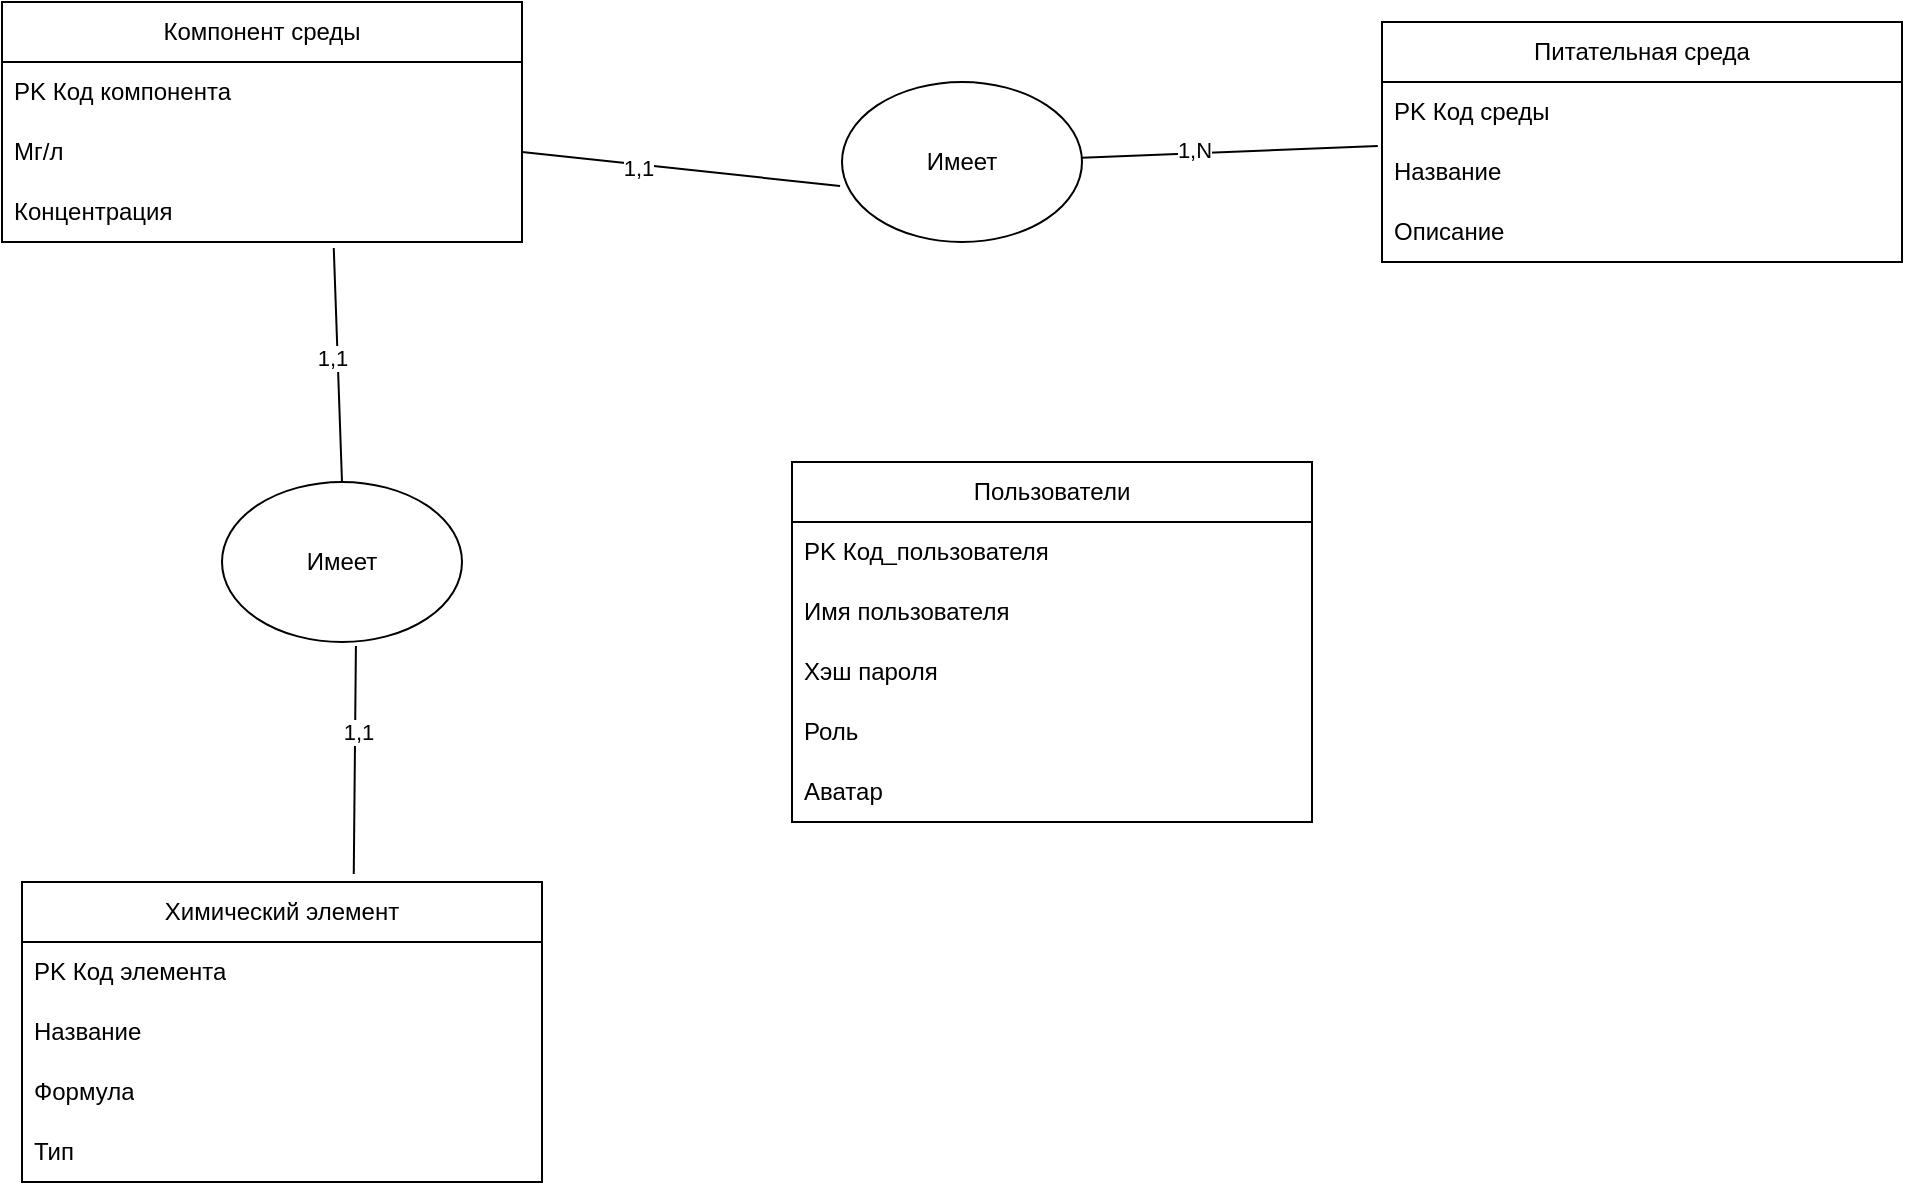<mxfile version="22.1.11" type="github">
  <diagram name="Page-1" id="AwYpYXXlwSJVcpRkPnyy">
    <mxGraphModel dx="2250" dy="738" grid="1" gridSize="10" guides="1" tooltips="1" connect="1" arrows="1" fold="1" page="1" pageScale="1" pageWidth="850" pageHeight="1100" math="0" shadow="0">
      <root>
        <mxCell id="0" />
        <mxCell id="1" parent="0" />
        <mxCell id="7SZm2HDbBHG98LXLnaz_-9" value="Химический элемент" style="swimlane;fontStyle=0;childLayout=stackLayout;horizontal=1;startSize=30;horizontalStack=0;resizeParent=1;resizeParentMax=0;resizeLast=0;collapsible=1;marginBottom=0;whiteSpace=wrap;html=1;" vertex="1" parent="1">
          <mxGeometry x="-90" y="570" width="260" height="150" as="geometry" />
        </mxCell>
        <mxCell id="7SZm2HDbBHG98LXLnaz_-10" value="PK Код элемента" style="text;strokeColor=none;fillColor=none;align=left;verticalAlign=middle;spacingLeft=4;spacingRight=4;overflow=hidden;points=[[0,0.5],[1,0.5]];portConstraint=eastwest;rotatable=0;whiteSpace=wrap;html=1;" vertex="1" parent="7SZm2HDbBHG98LXLnaz_-9">
          <mxGeometry y="30" width="260" height="30" as="geometry" />
        </mxCell>
        <mxCell id="7SZm2HDbBHG98LXLnaz_-11" value="&lt;div&gt;Название&lt;/div&gt;" style="text;strokeColor=none;fillColor=none;align=left;verticalAlign=middle;spacingLeft=4;spacingRight=4;overflow=hidden;points=[[0,0.5],[1,0.5]];portConstraint=eastwest;rotatable=0;whiteSpace=wrap;html=1;" vertex="1" parent="7SZm2HDbBHG98LXLnaz_-9">
          <mxGeometry y="60" width="260" height="30" as="geometry" />
        </mxCell>
        <mxCell id="7SZm2HDbBHG98LXLnaz_-12" value="Формула" style="text;strokeColor=none;fillColor=none;align=left;verticalAlign=middle;spacingLeft=4;spacingRight=4;overflow=hidden;points=[[0,0.5],[1,0.5]];portConstraint=eastwest;rotatable=0;whiteSpace=wrap;html=1;" vertex="1" parent="7SZm2HDbBHG98LXLnaz_-9">
          <mxGeometry y="90" width="260" height="30" as="geometry" />
        </mxCell>
        <mxCell id="7SZm2HDbBHG98LXLnaz_-25" value="Тип" style="text;strokeColor=none;fillColor=none;align=left;verticalAlign=middle;spacingLeft=4;spacingRight=4;overflow=hidden;points=[[0,0.5],[1,0.5]];portConstraint=eastwest;rotatable=0;whiteSpace=wrap;html=1;" vertex="1" parent="7SZm2HDbBHG98LXLnaz_-9">
          <mxGeometry y="120" width="260" height="30" as="geometry" />
        </mxCell>
        <mxCell id="7SZm2HDbBHG98LXLnaz_-13" value="Питательная среда" style="swimlane;fontStyle=0;childLayout=stackLayout;horizontal=1;startSize=30;horizontalStack=0;resizeParent=1;resizeParentMax=0;resizeLast=0;collapsible=1;marginBottom=0;whiteSpace=wrap;html=1;" vertex="1" parent="1">
          <mxGeometry x="590" y="140" width="260" height="120" as="geometry" />
        </mxCell>
        <mxCell id="7SZm2HDbBHG98LXLnaz_-14" value="PK Код среды" style="text;strokeColor=none;fillColor=none;align=left;verticalAlign=middle;spacingLeft=4;spacingRight=4;overflow=hidden;points=[[0,0.5],[1,0.5]];portConstraint=eastwest;rotatable=0;whiteSpace=wrap;html=1;" vertex="1" parent="7SZm2HDbBHG98LXLnaz_-13">
          <mxGeometry y="30" width="260" height="30" as="geometry" />
        </mxCell>
        <mxCell id="7SZm2HDbBHG98LXLnaz_-15" value="Название" style="text;strokeColor=none;fillColor=none;align=left;verticalAlign=middle;spacingLeft=4;spacingRight=4;overflow=hidden;points=[[0,0.5],[1,0.5]];portConstraint=eastwest;rotatable=0;whiteSpace=wrap;html=1;" vertex="1" parent="7SZm2HDbBHG98LXLnaz_-13">
          <mxGeometry y="60" width="260" height="30" as="geometry" />
        </mxCell>
        <mxCell id="7SZm2HDbBHG98LXLnaz_-16" value="Описание" style="text;strokeColor=none;fillColor=none;align=left;verticalAlign=middle;spacingLeft=4;spacingRight=4;overflow=hidden;points=[[0,0.5],[1,0.5]];portConstraint=eastwest;rotatable=0;whiteSpace=wrap;html=1;" vertex="1" parent="7SZm2HDbBHG98LXLnaz_-13">
          <mxGeometry y="90" width="260" height="30" as="geometry" />
        </mxCell>
        <mxCell id="7SZm2HDbBHG98LXLnaz_-17" value="Компонент среды" style="swimlane;fontStyle=0;childLayout=stackLayout;horizontal=1;startSize=30;horizontalStack=0;resizeParent=1;resizeParentMax=0;resizeLast=0;collapsible=1;marginBottom=0;whiteSpace=wrap;html=1;" vertex="1" parent="1">
          <mxGeometry x="-100" y="130" width="260" height="120" as="geometry" />
        </mxCell>
        <mxCell id="7SZm2HDbBHG98LXLnaz_-18" value="PK Код компонента" style="text;strokeColor=none;fillColor=none;align=left;verticalAlign=middle;spacingLeft=4;spacingRight=4;overflow=hidden;points=[[0,0.5],[1,0.5]];portConstraint=eastwest;rotatable=0;whiteSpace=wrap;html=1;" vertex="1" parent="7SZm2HDbBHG98LXLnaz_-17">
          <mxGeometry y="30" width="260" height="30" as="geometry" />
        </mxCell>
        <mxCell id="7SZm2HDbBHG98LXLnaz_-19" value="Мг/л" style="text;strokeColor=none;fillColor=none;align=left;verticalAlign=middle;spacingLeft=4;spacingRight=4;overflow=hidden;points=[[0,0.5],[1,0.5]];portConstraint=eastwest;rotatable=0;whiteSpace=wrap;html=1;" vertex="1" parent="7SZm2HDbBHG98LXLnaz_-17">
          <mxGeometry y="60" width="260" height="30" as="geometry" />
        </mxCell>
        <mxCell id="7SZm2HDbBHG98LXLnaz_-20" value="Концентрация" style="text;strokeColor=none;fillColor=none;align=left;verticalAlign=middle;spacingLeft=4;spacingRight=4;overflow=hidden;points=[[0,0.5],[1,0.5]];portConstraint=eastwest;rotatable=0;whiteSpace=wrap;html=1;" vertex="1" parent="7SZm2HDbBHG98LXLnaz_-17">
          <mxGeometry y="90" width="260" height="30" as="geometry" />
        </mxCell>
        <mxCell id="7SZm2HDbBHG98LXLnaz_-21" value="Пользователи" style="swimlane;fontStyle=0;childLayout=stackLayout;horizontal=1;startSize=30;horizontalStack=0;resizeParent=1;resizeParentMax=0;resizeLast=0;collapsible=1;marginBottom=0;whiteSpace=wrap;html=1;" vertex="1" parent="1">
          <mxGeometry x="295" y="360" width="260" height="180" as="geometry" />
        </mxCell>
        <mxCell id="7SZm2HDbBHG98LXLnaz_-22" value="PK Код_пользователя" style="text;strokeColor=none;fillColor=none;align=left;verticalAlign=middle;spacingLeft=4;spacingRight=4;overflow=hidden;points=[[0,0.5],[1,0.5]];portConstraint=eastwest;rotatable=0;whiteSpace=wrap;html=1;" vertex="1" parent="7SZm2HDbBHG98LXLnaz_-21">
          <mxGeometry y="30" width="260" height="30" as="geometry" />
        </mxCell>
        <mxCell id="7SZm2HDbBHG98LXLnaz_-23" value="Имя пользователя" style="text;strokeColor=none;fillColor=none;align=left;verticalAlign=middle;spacingLeft=4;spacingRight=4;overflow=hidden;points=[[0,0.5],[1,0.5]];portConstraint=eastwest;rotatable=0;whiteSpace=wrap;html=1;" vertex="1" parent="7SZm2HDbBHG98LXLnaz_-21">
          <mxGeometry y="60" width="260" height="30" as="geometry" />
        </mxCell>
        <mxCell id="7SZm2HDbBHG98LXLnaz_-24" value="Хэш пароля" style="text;strokeColor=none;fillColor=none;align=left;verticalAlign=middle;spacingLeft=4;spacingRight=4;overflow=hidden;points=[[0,0.5],[1,0.5]];portConstraint=eastwest;rotatable=0;whiteSpace=wrap;html=1;" vertex="1" parent="7SZm2HDbBHG98LXLnaz_-21">
          <mxGeometry y="90" width="260" height="30" as="geometry" />
        </mxCell>
        <mxCell id="7SZm2HDbBHG98LXLnaz_-27" value="Роль" style="text;strokeColor=none;fillColor=none;align=left;verticalAlign=middle;spacingLeft=4;spacingRight=4;overflow=hidden;points=[[0,0.5],[1,0.5]];portConstraint=eastwest;rotatable=0;whiteSpace=wrap;html=1;" vertex="1" parent="7SZm2HDbBHG98LXLnaz_-21">
          <mxGeometry y="120" width="260" height="30" as="geometry" />
        </mxCell>
        <mxCell id="7SZm2HDbBHG98LXLnaz_-26" value="Аватар" style="text;strokeColor=none;fillColor=none;align=left;verticalAlign=middle;spacingLeft=4;spacingRight=4;overflow=hidden;points=[[0,0.5],[1,0.5]];portConstraint=eastwest;rotatable=0;whiteSpace=wrap;html=1;" vertex="1" parent="7SZm2HDbBHG98LXLnaz_-21">
          <mxGeometry y="150" width="260" height="30" as="geometry" />
        </mxCell>
        <mxCell id="7SZm2HDbBHG98LXLnaz_-28" value="Имеет" style="ellipse;whiteSpace=wrap;html=1;" vertex="1" parent="1">
          <mxGeometry x="320" y="170" width="120" height="80" as="geometry" />
        </mxCell>
        <mxCell id="7SZm2HDbBHG98LXLnaz_-29" value="" style="endArrow=none;html=1;rounded=0;exitX=1;exitY=0.5;exitDx=0;exitDy=0;entryX=-0.008;entryY=0.65;entryDx=0;entryDy=0;entryPerimeter=0;" edge="1" parent="1" source="7SZm2HDbBHG98LXLnaz_-19" target="7SZm2HDbBHG98LXLnaz_-28">
          <mxGeometry width="50" height="50" relative="1" as="geometry">
            <mxPoint x="270" y="240" as="sourcePoint" />
            <mxPoint x="320" y="190" as="targetPoint" />
          </mxGeometry>
        </mxCell>
        <mxCell id="7SZm2HDbBHG98LXLnaz_-36" value="1,1" style="edgeLabel;html=1;align=center;verticalAlign=middle;resizable=0;points=[];" vertex="1" connectable="0" parent="7SZm2HDbBHG98LXLnaz_-29">
          <mxGeometry x="-0.268" y="-2" relative="1" as="geometry">
            <mxPoint as="offset" />
          </mxGeometry>
        </mxCell>
        <mxCell id="7SZm2HDbBHG98LXLnaz_-31" value="" style="endArrow=none;html=1;rounded=0;entryX=-0.008;entryY=1.067;entryDx=0;entryDy=0;entryPerimeter=0;" edge="1" parent="1" source="7SZm2HDbBHG98LXLnaz_-28" target="7SZm2HDbBHG98LXLnaz_-14">
          <mxGeometry width="50" height="50" relative="1" as="geometry">
            <mxPoint x="450" y="230" as="sourcePoint" />
            <mxPoint x="500" y="180" as="targetPoint" />
          </mxGeometry>
        </mxCell>
        <mxCell id="7SZm2HDbBHG98LXLnaz_-37" value="1,N" style="edgeLabel;html=1;align=center;verticalAlign=middle;resizable=0;points=[];" vertex="1" connectable="0" parent="7SZm2HDbBHG98LXLnaz_-31">
          <mxGeometry x="-0.241" y="2" relative="1" as="geometry">
            <mxPoint as="offset" />
          </mxGeometry>
        </mxCell>
        <mxCell id="7SZm2HDbBHG98LXLnaz_-33" value="Имеет" style="ellipse;whiteSpace=wrap;html=1;" vertex="1" parent="1">
          <mxGeometry x="10" y="370" width="120" height="80" as="geometry" />
        </mxCell>
        <mxCell id="7SZm2HDbBHG98LXLnaz_-34" value="" style="endArrow=none;html=1;rounded=0;entryX=0.638;entryY=1.1;entryDx=0;entryDy=0;entryPerimeter=0;exitX=0.5;exitY=0;exitDx=0;exitDy=0;" edge="1" parent="1" source="7SZm2HDbBHG98LXLnaz_-33" target="7SZm2HDbBHG98LXLnaz_-20">
          <mxGeometry width="50" height="50" relative="1" as="geometry">
            <mxPoint x="70" y="310" as="sourcePoint" />
            <mxPoint x="120" y="260" as="targetPoint" />
          </mxGeometry>
        </mxCell>
        <mxCell id="7SZm2HDbBHG98LXLnaz_-38" value="1,1" style="edgeLabel;html=1;align=center;verticalAlign=middle;resizable=0;points=[];" vertex="1" connectable="0" parent="7SZm2HDbBHG98LXLnaz_-34">
          <mxGeometry x="0.061" y="3" relative="1" as="geometry">
            <mxPoint as="offset" />
          </mxGeometry>
        </mxCell>
        <mxCell id="7SZm2HDbBHG98LXLnaz_-35" value="" style="endArrow=none;html=1;rounded=0;entryX=0.558;entryY=1.025;entryDx=0;entryDy=0;entryPerimeter=0;exitX=0.638;exitY=-0.027;exitDx=0;exitDy=0;exitPerimeter=0;" edge="1" parent="1" source="7SZm2HDbBHG98LXLnaz_-9" target="7SZm2HDbBHG98LXLnaz_-33">
          <mxGeometry width="50" height="50" relative="1" as="geometry">
            <mxPoint x="40" y="540" as="sourcePoint" />
            <mxPoint x="90" y="490" as="targetPoint" />
          </mxGeometry>
        </mxCell>
        <mxCell id="7SZm2HDbBHG98LXLnaz_-39" value="1,1" style="edgeLabel;html=1;align=center;verticalAlign=middle;resizable=0;points=[];" vertex="1" connectable="0" parent="7SZm2HDbBHG98LXLnaz_-35">
          <mxGeometry x="0.245" y="-1" relative="1" as="geometry">
            <mxPoint as="offset" />
          </mxGeometry>
        </mxCell>
      </root>
    </mxGraphModel>
  </diagram>
</mxfile>
